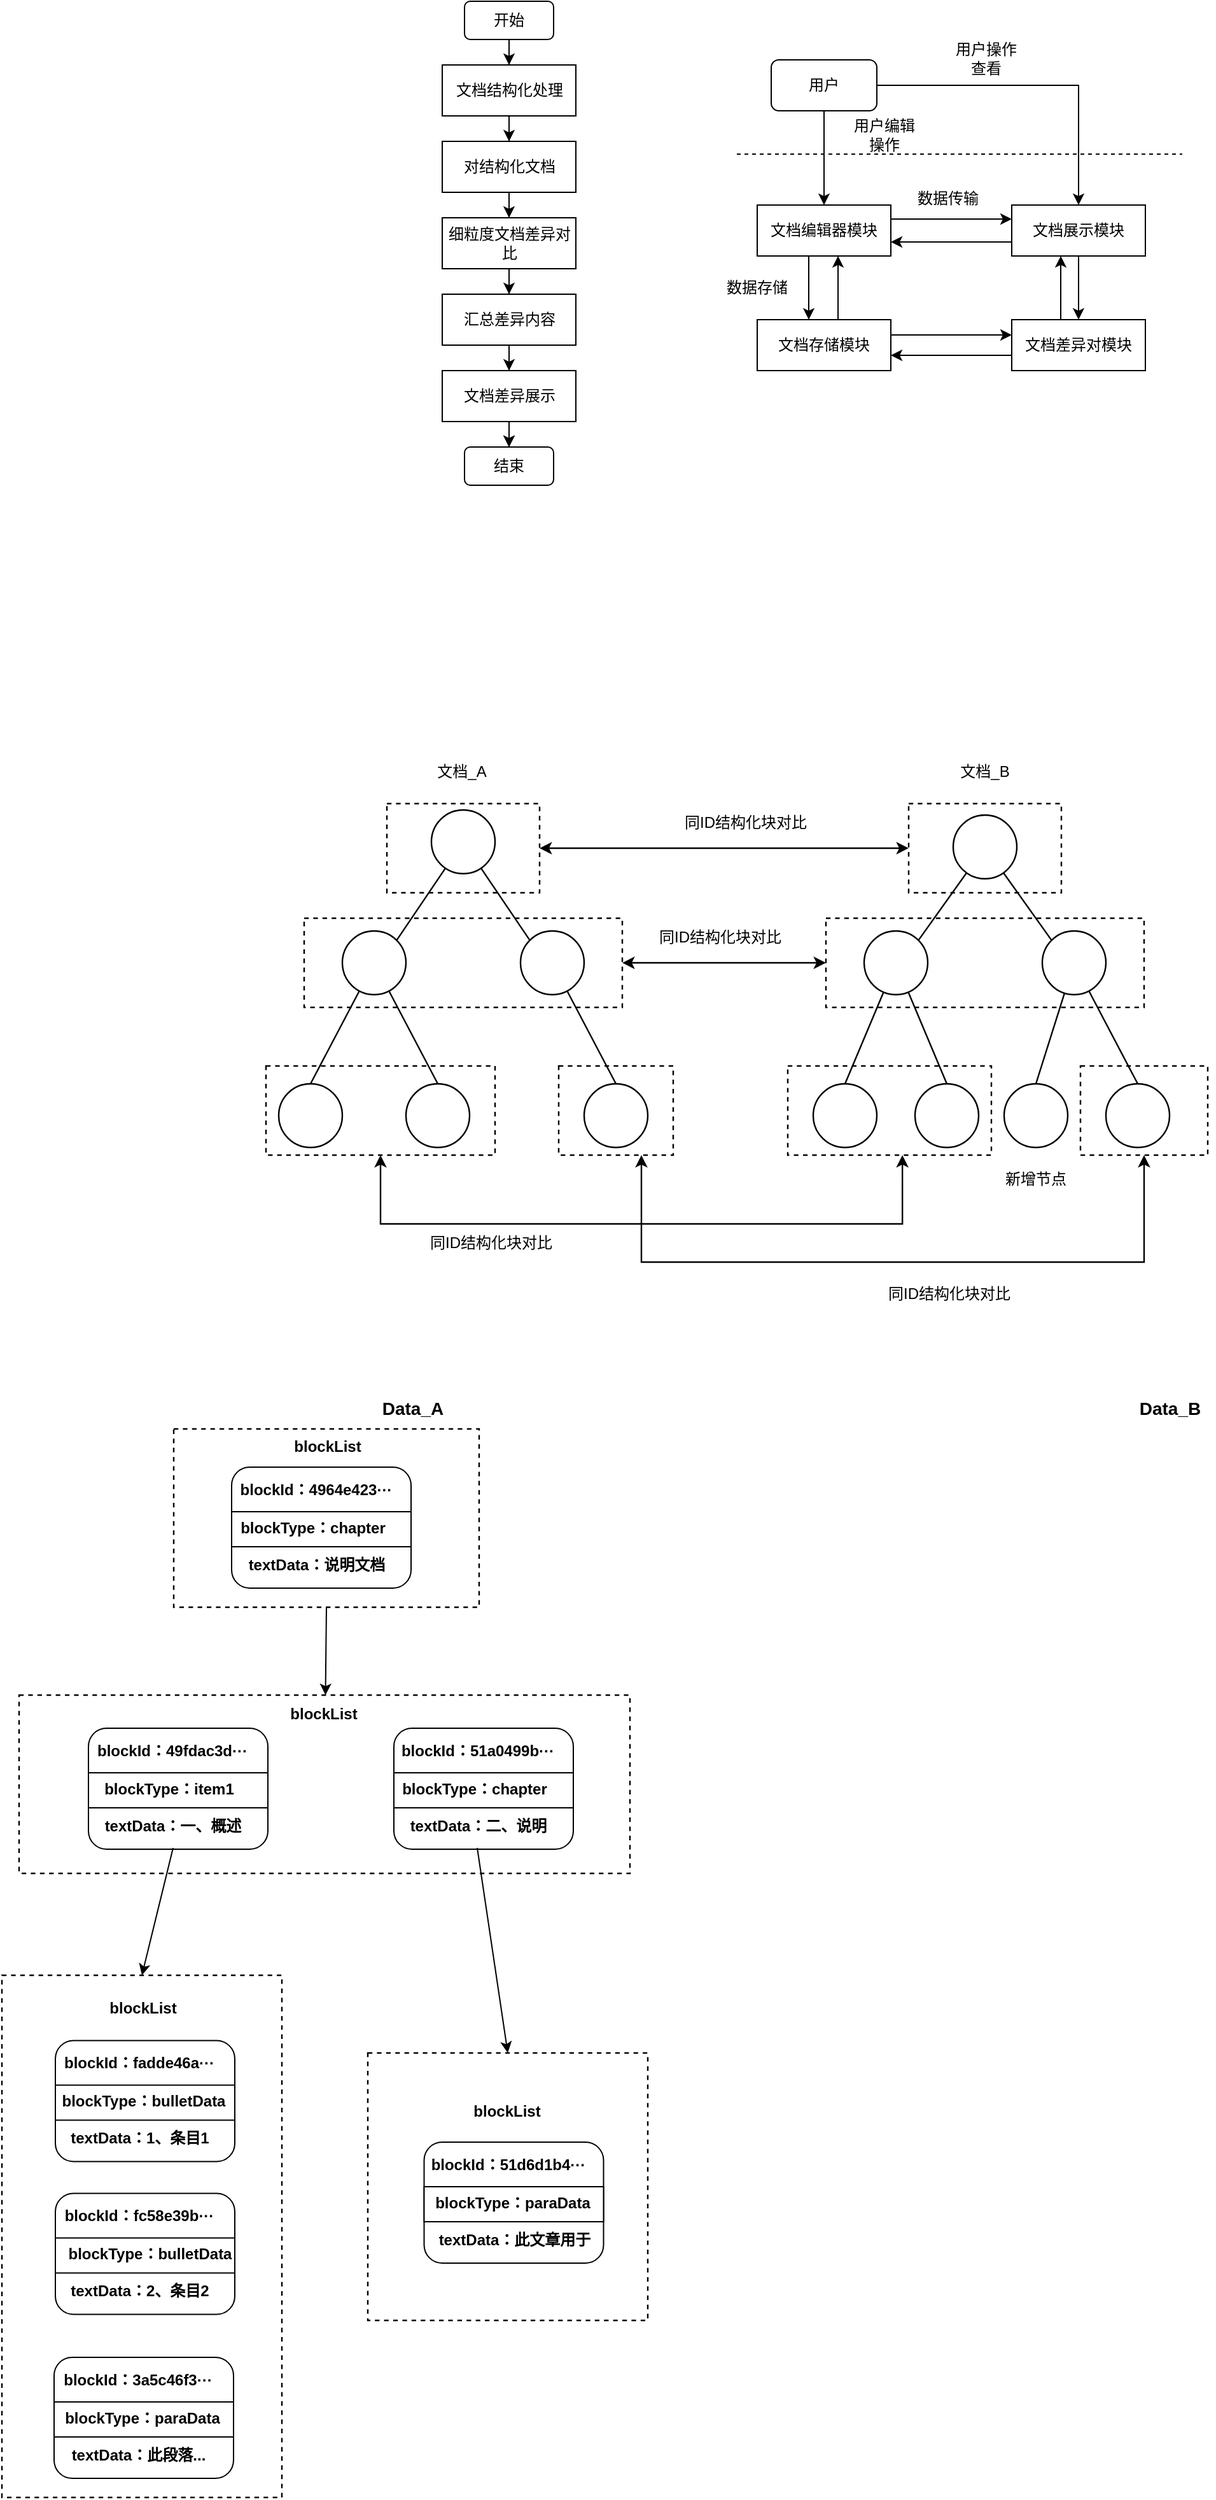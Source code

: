 <mxfile version="24.6.4" type="github">
  <diagram name="第 1 页" id="oBcTDAW4pHkjtFFDSPgj">
    <mxGraphModel dx="2062" dy="655" grid="1" gridSize="10" guides="1" tooltips="1" connect="1" arrows="1" fold="1" page="1" pageScale="1" pageWidth="827" pageHeight="1169" math="0" shadow="0">
      <root>
        <mxCell id="0" />
        <mxCell id="1" parent="0" />
        <mxCell id="rCB-V95ukldK7txEn3Un-233" value="" style="rounded=0;whiteSpace=wrap;html=1;dashed=1;strokeWidth=1.2;" vertex="1" parent="1">
          <mxGeometry x="-163.5" y="1660" width="220" height="410" as="geometry" />
        </mxCell>
        <mxCell id="rCB-V95ukldK7txEn3Un-5" style="edgeStyle=orthogonalEdgeStyle;rounded=0;orthogonalLoop=1;jettySize=auto;html=1;entryX=0.5;entryY=0;entryDx=0;entryDy=0;" edge="1" parent="1" source="lkDawI4MRN-JRugf49g6-1" target="lkDawI4MRN-JRugf49g6-2">
          <mxGeometry relative="1" as="geometry" />
        </mxCell>
        <mxCell id="lkDawI4MRN-JRugf49g6-1" value="开始" style="rounded=1;whiteSpace=wrap;html=1;" parent="1" vertex="1">
          <mxGeometry x="200" y="110" width="70" height="30" as="geometry" />
        </mxCell>
        <mxCell id="rCB-V95ukldK7txEn3Un-6" style="edgeStyle=orthogonalEdgeStyle;rounded=0;orthogonalLoop=1;jettySize=auto;html=1;entryX=0.5;entryY=0;entryDx=0;entryDy=0;" edge="1" parent="1" source="lkDawI4MRN-JRugf49g6-2" target="lkDawI4MRN-JRugf49g6-4">
          <mxGeometry relative="1" as="geometry" />
        </mxCell>
        <mxCell id="lkDawI4MRN-JRugf49g6-2" value="文档结构化处理" style="rounded=0;whiteSpace=wrap;html=1;" parent="1" vertex="1">
          <mxGeometry x="182.5" y="160" width="105" height="40" as="geometry" />
        </mxCell>
        <mxCell id="rCB-V95ukldK7txEn3Un-7" style="edgeStyle=orthogonalEdgeStyle;rounded=0;orthogonalLoop=1;jettySize=auto;html=1;entryX=0.5;entryY=0;entryDx=0;entryDy=0;" edge="1" parent="1" source="lkDawI4MRN-JRugf49g6-4" target="rCB-V95ukldK7txEn3Un-1">
          <mxGeometry relative="1" as="geometry" />
        </mxCell>
        <mxCell id="lkDawI4MRN-JRugf49g6-4" value="对结构化文档" style="rounded=0;whiteSpace=wrap;html=1;" parent="1" vertex="1">
          <mxGeometry x="182.5" y="220" width="105" height="40" as="geometry" />
        </mxCell>
        <mxCell id="rCB-V95ukldK7txEn3Un-8" style="edgeStyle=orthogonalEdgeStyle;rounded=0;orthogonalLoop=1;jettySize=auto;html=1;entryX=0.5;entryY=0;entryDx=0;entryDy=0;" edge="1" parent="1" source="rCB-V95ukldK7txEn3Un-1" target="rCB-V95ukldK7txEn3Un-2">
          <mxGeometry relative="1" as="geometry" />
        </mxCell>
        <mxCell id="rCB-V95ukldK7txEn3Un-1" value="细粒度文档差异对比" style="rounded=0;whiteSpace=wrap;html=1;" vertex="1" parent="1">
          <mxGeometry x="182.5" y="280" width="105" height="40" as="geometry" />
        </mxCell>
        <mxCell id="rCB-V95ukldK7txEn3Un-9" style="edgeStyle=orthogonalEdgeStyle;rounded=0;orthogonalLoop=1;jettySize=auto;html=1;entryX=0.5;entryY=0;entryDx=0;entryDy=0;" edge="1" parent="1" source="rCB-V95ukldK7txEn3Un-2" target="rCB-V95ukldK7txEn3Un-3">
          <mxGeometry relative="1" as="geometry" />
        </mxCell>
        <mxCell id="rCB-V95ukldK7txEn3Un-2" value="汇总差异内容" style="rounded=0;whiteSpace=wrap;html=1;" vertex="1" parent="1">
          <mxGeometry x="182.5" y="340" width="105" height="40" as="geometry" />
        </mxCell>
        <mxCell id="rCB-V95ukldK7txEn3Un-10" style="edgeStyle=orthogonalEdgeStyle;rounded=0;orthogonalLoop=1;jettySize=auto;html=1;entryX=0.5;entryY=0;entryDx=0;entryDy=0;" edge="1" parent="1" source="rCB-V95ukldK7txEn3Un-3" target="rCB-V95ukldK7txEn3Un-4">
          <mxGeometry relative="1" as="geometry" />
        </mxCell>
        <mxCell id="rCB-V95ukldK7txEn3Un-11" value="" style="edgeStyle=orthogonalEdgeStyle;rounded=0;orthogonalLoop=1;jettySize=auto;html=1;" edge="1" parent="1" source="rCB-V95ukldK7txEn3Un-3" target="rCB-V95ukldK7txEn3Un-4">
          <mxGeometry relative="1" as="geometry" />
        </mxCell>
        <mxCell id="rCB-V95ukldK7txEn3Un-3" value="文档差异展示" style="rounded=0;whiteSpace=wrap;html=1;" vertex="1" parent="1">
          <mxGeometry x="182.5" y="400" width="105" height="40" as="geometry" />
        </mxCell>
        <mxCell id="rCB-V95ukldK7txEn3Un-4" value="结束" style="rounded=1;whiteSpace=wrap;html=1;" vertex="1" parent="1">
          <mxGeometry x="200" y="460" width="70" height="30" as="geometry" />
        </mxCell>
        <mxCell id="rCB-V95ukldK7txEn3Un-15" style="edgeStyle=orthogonalEdgeStyle;rounded=0;orthogonalLoop=1;jettySize=auto;html=1;entryX=0.5;entryY=0;entryDx=0;entryDy=0;" edge="1" parent="1">
          <mxGeometry relative="1" as="geometry">
            <mxPoint x="470.5" y="310" as="sourcePoint" />
            <mxPoint x="470.5" y="360" as="targetPoint" />
          </mxGeometry>
        </mxCell>
        <mxCell id="rCB-V95ukldK7txEn3Un-18" style="edgeStyle=orthogonalEdgeStyle;rounded=0;orthogonalLoop=1;jettySize=auto;html=1;entryX=0;entryY=0.5;entryDx=0;entryDy=0;" edge="1" parent="1">
          <mxGeometry relative="1" as="geometry">
            <mxPoint x="535" y="281" as="sourcePoint" />
            <mxPoint x="630" y="281" as="targetPoint" />
          </mxGeometry>
        </mxCell>
        <mxCell id="rCB-V95ukldK7txEn3Un-32" value="" style="edgeStyle=orthogonalEdgeStyle;rounded=0;orthogonalLoop=1;jettySize=auto;html=1;" edge="1" parent="1">
          <mxGeometry relative="1" as="geometry">
            <mxPoint x="630" y="388" as="sourcePoint" />
            <mxPoint x="535" y="388" as="targetPoint" />
          </mxGeometry>
        </mxCell>
        <mxCell id="rCB-V95ukldK7txEn3Un-33" value="" style="edgeStyle=orthogonalEdgeStyle;rounded=0;orthogonalLoop=1;jettySize=auto;html=1;" edge="1" parent="1">
          <mxGeometry relative="1" as="geometry">
            <mxPoint x="668.5" y="360" as="sourcePoint" />
            <mxPoint x="668.5" y="310" as="targetPoint" />
          </mxGeometry>
        </mxCell>
        <mxCell id="rCB-V95ukldK7txEn3Un-12" value="文档差异对模块" style="rounded=0;whiteSpace=wrap;html=1;" vertex="1" parent="1">
          <mxGeometry x="630" y="360" width="105" height="40" as="geometry" />
        </mxCell>
        <mxCell id="rCB-V95ukldK7txEn3Un-16" style="edgeStyle=orthogonalEdgeStyle;rounded=0;orthogonalLoop=1;jettySize=auto;html=1;entryX=0.5;entryY=1;entryDx=0;entryDy=0;" edge="1" parent="1">
          <mxGeometry relative="1" as="geometry">
            <mxPoint x="493.5" y="360" as="sourcePoint" />
            <mxPoint x="493.5" y="310" as="targetPoint" />
          </mxGeometry>
        </mxCell>
        <mxCell id="rCB-V95ukldK7txEn3Un-29" value="" style="edgeStyle=orthogonalEdgeStyle;rounded=0;orthogonalLoop=1;jettySize=auto;html=1;" edge="1" parent="1">
          <mxGeometry relative="1" as="geometry">
            <mxPoint x="535" y="372" as="sourcePoint" />
            <mxPoint x="630" y="372" as="targetPoint" />
          </mxGeometry>
        </mxCell>
        <mxCell id="rCB-V95ukldK7txEn3Un-13" value="文档存储模块" style="rounded=0;whiteSpace=wrap;html=1;" vertex="1" parent="1">
          <mxGeometry x="430" y="360" width="105" height="40" as="geometry" />
        </mxCell>
        <mxCell id="rCB-V95ukldK7txEn3Un-20" value="" style="edgeStyle=orthogonalEdgeStyle;rounded=0;orthogonalLoop=1;jettySize=auto;html=1;" edge="1" parent="1">
          <mxGeometry relative="1" as="geometry">
            <mxPoint x="630" y="299" as="sourcePoint" />
            <mxPoint x="535" y="299" as="targetPoint" />
          </mxGeometry>
        </mxCell>
        <mxCell id="rCB-V95ukldK7txEn3Un-34" value="" style="edgeStyle=orthogonalEdgeStyle;rounded=0;orthogonalLoop=1;jettySize=auto;html=1;" edge="1" parent="1" source="rCB-V95ukldK7txEn3Un-14" target="rCB-V95ukldK7txEn3Un-12">
          <mxGeometry relative="1" as="geometry" />
        </mxCell>
        <mxCell id="rCB-V95ukldK7txEn3Un-14" value="文档展示模块" style="rounded=0;whiteSpace=wrap;html=1;" vertex="1" parent="1">
          <mxGeometry x="630" y="270" width="105" height="40" as="geometry" />
        </mxCell>
        <mxCell id="rCB-V95ukldK7txEn3Un-22" value="" style="endArrow=none;html=1;rounded=0;dashed=1;" edge="1" parent="1">
          <mxGeometry width="50" height="50" relative="1" as="geometry">
            <mxPoint x="414" y="230" as="sourcePoint" />
            <mxPoint x="764" y="230" as="targetPoint" />
          </mxGeometry>
        </mxCell>
        <mxCell id="rCB-V95ukldK7txEn3Un-25" value="用户操作查看" style="text;html=1;align=center;verticalAlign=middle;whiteSpace=wrap;rounded=0;" vertex="1" parent="1">
          <mxGeometry x="580" y="140" width="60" height="30" as="geometry" />
        </mxCell>
        <mxCell id="rCB-V95ukldK7txEn3Un-26" value="数据传输" style="text;html=1;align=center;verticalAlign=middle;whiteSpace=wrap;rounded=0;" vertex="1" parent="1">
          <mxGeometry x="550" y="250" width="60" height="30" as="geometry" />
        </mxCell>
        <mxCell id="rCB-V95ukldK7txEn3Un-27" value="数据存储" style="text;html=1;align=center;verticalAlign=middle;whiteSpace=wrap;rounded=0;" vertex="1" parent="1">
          <mxGeometry x="400" y="320" width="60" height="30" as="geometry" />
        </mxCell>
        <mxCell id="rCB-V95ukldK7txEn3Un-28" value="文档编辑器模块" style="rounded=0;whiteSpace=wrap;html=1;" vertex="1" parent="1">
          <mxGeometry x="430" y="270" width="105" height="40" as="geometry" />
        </mxCell>
        <mxCell id="rCB-V95ukldK7txEn3Un-37" value="" style="edgeStyle=orthogonalEdgeStyle;rounded=0;orthogonalLoop=1;jettySize=auto;html=1;" edge="1" parent="1" source="rCB-V95ukldK7txEn3Un-35" target="rCB-V95ukldK7txEn3Un-28">
          <mxGeometry relative="1" as="geometry" />
        </mxCell>
        <mxCell id="rCB-V95ukldK7txEn3Un-38" style="edgeStyle=orthogonalEdgeStyle;rounded=0;orthogonalLoop=1;jettySize=auto;html=1;entryX=0.5;entryY=0;entryDx=0;entryDy=0;" edge="1" parent="1" source="rCB-V95ukldK7txEn3Un-35" target="rCB-V95ukldK7txEn3Un-14">
          <mxGeometry relative="1" as="geometry" />
        </mxCell>
        <mxCell id="rCB-V95ukldK7txEn3Un-35" value="用户" style="rounded=1;whiteSpace=wrap;html=1;" vertex="1" parent="1">
          <mxGeometry x="441" y="156" width="83" height="40" as="geometry" />
        </mxCell>
        <mxCell id="rCB-V95ukldK7txEn3Un-36" value="用户编辑操作" style="text;html=1;align=center;verticalAlign=middle;whiteSpace=wrap;rounded=0;" vertex="1" parent="1">
          <mxGeometry x="500" y="200" width="60" height="30" as="geometry" />
        </mxCell>
        <mxCell id="rCB-V95ukldK7txEn3Un-83" style="edgeStyle=orthogonalEdgeStyle;rounded=0;orthogonalLoop=1;jettySize=auto;html=1;entryX=0.5;entryY=1;entryDx=0;entryDy=0;startArrow=classic;startFill=1;strokeWidth=1.2;" edge="1" parent="1" source="rCB-V95ukldK7txEn3Un-84" target="rCB-V95ukldK7txEn3Un-86">
          <mxGeometry relative="1" as="geometry">
            <mxPoint x="339" y="1140" as="targetPoint" />
            <Array as="points">
              <mxPoint x="339" y="1100" />
              <mxPoint x="734" y="1100" />
            </Array>
          </mxGeometry>
        </mxCell>
        <mxCell id="rCB-V95ukldK7txEn3Un-84" value="" style="rounded=0;whiteSpace=wrap;html=1;dashed=1;strokeWidth=1.2;" vertex="1" parent="1">
          <mxGeometry x="274" y="946" width="90" height="70" as="geometry" />
        </mxCell>
        <mxCell id="rCB-V95ukldK7txEn3Un-85" value="" style="rounded=0;whiteSpace=wrap;html=1;dashed=1;strokeWidth=1.2;" vertex="1" parent="1">
          <mxGeometry x="454" y="946" width="160" height="70" as="geometry" />
        </mxCell>
        <mxCell id="rCB-V95ukldK7txEn3Un-86" value="" style="rounded=0;whiteSpace=wrap;html=1;dashed=1;strokeWidth=1.2;" vertex="1" parent="1">
          <mxGeometry x="684" y="946" width="100" height="70" as="geometry" />
        </mxCell>
        <mxCell id="rCB-V95ukldK7txEn3Un-87" value="" style="rounded=0;whiteSpace=wrap;html=1;dashed=1;strokeWidth=1.2;" vertex="1" parent="1">
          <mxGeometry x="44" y="946" width="180" height="70" as="geometry" />
        </mxCell>
        <mxCell id="rCB-V95ukldK7txEn3Un-88" value="" style="rounded=0;whiteSpace=wrap;html=1;dashed=1;strokeWidth=1.2;" vertex="1" parent="1">
          <mxGeometry x="484" y="830" width="250" height="70" as="geometry" />
        </mxCell>
        <mxCell id="rCB-V95ukldK7txEn3Un-89" style="edgeStyle=orthogonalEdgeStyle;rounded=0;orthogonalLoop=1;jettySize=auto;html=1;entryX=0;entryY=0.5;entryDx=0;entryDy=0;startArrow=classic;startFill=1;strokeWidth=1.2;" edge="1" parent="1" source="rCB-V95ukldK7txEn3Un-90" target="rCB-V95ukldK7txEn3Un-88">
          <mxGeometry relative="1" as="geometry" />
        </mxCell>
        <mxCell id="rCB-V95ukldK7txEn3Un-90" value="" style="rounded=0;whiteSpace=wrap;html=1;dashed=1;strokeWidth=1.2;" vertex="1" parent="1">
          <mxGeometry x="74" y="830" width="250" height="70" as="geometry" />
        </mxCell>
        <mxCell id="rCB-V95ukldK7txEn3Un-91" value="" style="rounded=0;whiteSpace=wrap;html=1;dashed=1;strokeWidth=1.2;" vertex="1" parent="1">
          <mxGeometry x="549" y="740" width="120" height="70" as="geometry" />
        </mxCell>
        <mxCell id="rCB-V95ukldK7txEn3Un-92" style="edgeStyle=orthogonalEdgeStyle;rounded=0;orthogonalLoop=1;jettySize=auto;html=1;entryX=0;entryY=0.5;entryDx=0;entryDy=0;startArrow=classic;startFill=1;strokeWidth=1.2;" edge="1" parent="1" source="rCB-V95ukldK7txEn3Un-93" target="rCB-V95ukldK7txEn3Un-91">
          <mxGeometry relative="1" as="geometry" />
        </mxCell>
        <mxCell id="rCB-V95ukldK7txEn3Un-93" value="" style="rounded=0;whiteSpace=wrap;html=1;dashed=1;strokeWidth=1.2;" vertex="1" parent="1">
          <mxGeometry x="139" y="740" width="120" height="70" as="geometry" />
        </mxCell>
        <mxCell id="rCB-V95ukldK7txEn3Un-94" style="rounded=0;orthogonalLoop=1;jettySize=auto;html=1;entryX=1;entryY=0;entryDx=0;entryDy=0;endArrow=none;endFill=0;strokeWidth=1.2;" edge="1" parent="1" source="rCB-V95ukldK7txEn3Un-96" target="rCB-V95ukldK7txEn3Un-99">
          <mxGeometry relative="1" as="geometry" />
        </mxCell>
        <mxCell id="rCB-V95ukldK7txEn3Un-95" style="rounded=0;orthogonalLoop=1;jettySize=auto;html=1;entryX=0;entryY=0;entryDx=0;entryDy=0;endArrow=none;endFill=0;strokeWidth=1.2;" edge="1" parent="1" source="rCB-V95ukldK7txEn3Un-96" target="rCB-V95ukldK7txEn3Un-101">
          <mxGeometry relative="1" as="geometry" />
        </mxCell>
        <mxCell id="rCB-V95ukldK7txEn3Un-96" value="" style="ellipse;whiteSpace=wrap;html=1;aspect=fixed;strokeWidth=1.2;" vertex="1" parent="1">
          <mxGeometry x="174" y="745" width="50" height="50" as="geometry" />
        </mxCell>
        <mxCell id="rCB-V95ukldK7txEn3Un-97" style="rounded=0;orthogonalLoop=1;jettySize=auto;html=1;entryX=0.5;entryY=0;entryDx=0;entryDy=0;endArrow=none;endFill=0;strokeWidth=1.2;" edge="1" parent="1" source="rCB-V95ukldK7txEn3Un-99" target="rCB-V95ukldK7txEn3Un-102">
          <mxGeometry relative="1" as="geometry" />
        </mxCell>
        <mxCell id="rCB-V95ukldK7txEn3Un-98" style="rounded=0;orthogonalLoop=1;jettySize=auto;html=1;entryX=0.5;entryY=0;entryDx=0;entryDy=0;endArrow=none;endFill=0;strokeWidth=1.2;" edge="1" parent="1" source="rCB-V95ukldK7txEn3Un-99" target="rCB-V95ukldK7txEn3Un-103">
          <mxGeometry relative="1" as="geometry" />
        </mxCell>
        <mxCell id="rCB-V95ukldK7txEn3Un-99" value="" style="ellipse;whiteSpace=wrap;html=1;aspect=fixed;strokeWidth=1.2;" vertex="1" parent="1">
          <mxGeometry x="104" y="840" width="50" height="50" as="geometry" />
        </mxCell>
        <mxCell id="rCB-V95ukldK7txEn3Un-100" style="rounded=0;orthogonalLoop=1;jettySize=auto;html=1;entryX=0.5;entryY=0;entryDx=0;entryDy=0;endArrow=none;endFill=0;strokeWidth=1.2;" edge="1" parent="1" source="rCB-V95ukldK7txEn3Un-101" target="rCB-V95ukldK7txEn3Un-104">
          <mxGeometry relative="1" as="geometry" />
        </mxCell>
        <mxCell id="rCB-V95ukldK7txEn3Un-101" value="" style="ellipse;whiteSpace=wrap;html=1;aspect=fixed;strokeWidth=1.2;" vertex="1" parent="1">
          <mxGeometry x="244" y="840" width="50" height="50" as="geometry" />
        </mxCell>
        <mxCell id="rCB-V95ukldK7txEn3Un-102" value="" style="ellipse;whiteSpace=wrap;html=1;aspect=fixed;strokeWidth=1.2;" vertex="1" parent="1">
          <mxGeometry x="54" y="960" width="50" height="50" as="geometry" />
        </mxCell>
        <mxCell id="rCB-V95ukldK7txEn3Un-103" value="" style="ellipse;whiteSpace=wrap;html=1;aspect=fixed;strokeWidth=1.2;" vertex="1" parent="1">
          <mxGeometry x="154" y="960" width="50" height="50" as="geometry" />
        </mxCell>
        <mxCell id="rCB-V95ukldK7txEn3Un-104" value="" style="ellipse;whiteSpace=wrap;html=1;aspect=fixed;strokeWidth=1.2;" vertex="1" parent="1">
          <mxGeometry x="294" y="960" width="50" height="50" as="geometry" />
        </mxCell>
        <mxCell id="rCB-V95ukldK7txEn3Un-105" style="rounded=0;orthogonalLoop=1;jettySize=auto;html=1;entryX=1;entryY=0;entryDx=0;entryDy=0;endArrow=none;endFill=0;strokeWidth=1.2;" edge="1" parent="1" source="rCB-V95ukldK7txEn3Un-107" target="rCB-V95ukldK7txEn3Un-110">
          <mxGeometry relative="1" as="geometry" />
        </mxCell>
        <mxCell id="rCB-V95ukldK7txEn3Un-106" style="rounded=0;orthogonalLoop=1;jettySize=auto;html=1;entryX=0;entryY=0;entryDx=0;entryDy=0;endArrow=none;endFill=0;strokeWidth=1.2;" edge="1" parent="1" source="rCB-V95ukldK7txEn3Un-107" target="rCB-V95ukldK7txEn3Un-113">
          <mxGeometry relative="1" as="geometry" />
        </mxCell>
        <mxCell id="rCB-V95ukldK7txEn3Un-107" value="" style="ellipse;whiteSpace=wrap;html=1;aspect=fixed;strokeWidth=1.2;" vertex="1" parent="1">
          <mxGeometry x="584" y="749" width="50" height="50" as="geometry" />
        </mxCell>
        <mxCell id="rCB-V95ukldK7txEn3Un-108" style="rounded=0;orthogonalLoop=1;jettySize=auto;html=1;entryX=0.5;entryY=0;entryDx=0;entryDy=0;endArrow=none;endFill=0;strokeWidth=1.2;" edge="1" parent="1" source="rCB-V95ukldK7txEn3Un-110" target="rCB-V95ukldK7txEn3Un-114">
          <mxGeometry relative="1" as="geometry" />
        </mxCell>
        <mxCell id="rCB-V95ukldK7txEn3Un-109" style="rounded=0;orthogonalLoop=1;jettySize=auto;html=1;entryX=0.5;entryY=0;entryDx=0;entryDy=0;endArrow=none;endFill=0;strokeWidth=1.2;" edge="1" parent="1" source="rCB-V95ukldK7txEn3Un-110" target="rCB-V95ukldK7txEn3Un-115">
          <mxGeometry relative="1" as="geometry" />
        </mxCell>
        <mxCell id="rCB-V95ukldK7txEn3Un-110" value="" style="ellipse;whiteSpace=wrap;html=1;aspect=fixed;strokeWidth=1.2;" vertex="1" parent="1">
          <mxGeometry x="514" y="840" width="50" height="50" as="geometry" />
        </mxCell>
        <mxCell id="rCB-V95ukldK7txEn3Un-111" style="rounded=0;orthogonalLoop=1;jettySize=auto;html=1;entryX=0.5;entryY=0;entryDx=0;entryDy=0;endArrow=none;endFill=0;strokeWidth=1.2;" edge="1" parent="1" source="rCB-V95ukldK7txEn3Un-113" target="rCB-V95ukldK7txEn3Un-116">
          <mxGeometry relative="1" as="geometry" />
        </mxCell>
        <mxCell id="rCB-V95ukldK7txEn3Un-112" style="rounded=0;orthogonalLoop=1;jettySize=auto;html=1;entryX=0.5;entryY=0;entryDx=0;entryDy=0;endArrow=none;endFill=0;strokeWidth=1.2;" edge="1" parent="1" source="rCB-V95ukldK7txEn3Un-113" target="rCB-V95ukldK7txEn3Un-117">
          <mxGeometry relative="1" as="geometry" />
        </mxCell>
        <mxCell id="rCB-V95ukldK7txEn3Un-113" value="" style="ellipse;whiteSpace=wrap;html=1;aspect=fixed;strokeWidth=1.2;" vertex="1" parent="1">
          <mxGeometry x="654" y="840" width="50" height="50" as="geometry" />
        </mxCell>
        <mxCell id="rCB-V95ukldK7txEn3Un-114" value="" style="ellipse;whiteSpace=wrap;html=1;aspect=fixed;strokeWidth=1.2;" vertex="1" parent="1">
          <mxGeometry x="474" y="960" width="50" height="50" as="geometry" />
        </mxCell>
        <mxCell id="rCB-V95ukldK7txEn3Un-115" value="" style="ellipse;whiteSpace=wrap;html=1;aspect=fixed;strokeWidth=1.2;" vertex="1" parent="1">
          <mxGeometry x="554" y="960" width="50" height="50" as="geometry" />
        </mxCell>
        <mxCell id="rCB-V95ukldK7txEn3Un-116" value="" style="ellipse;whiteSpace=wrap;html=1;aspect=fixed;strokeWidth=1.2;" vertex="1" parent="1">
          <mxGeometry x="704" y="960" width="50" height="50" as="geometry" />
        </mxCell>
        <mxCell id="rCB-V95ukldK7txEn3Un-117" value="" style="ellipse;whiteSpace=wrap;html=1;aspect=fixed;strokeWidth=1.2;" vertex="1" parent="1">
          <mxGeometry x="624" y="960" width="50" height="50" as="geometry" />
        </mxCell>
        <mxCell id="rCB-V95ukldK7txEn3Un-118" style="edgeStyle=orthogonalEdgeStyle;rounded=0;orthogonalLoop=1;jettySize=auto;html=1;entryX=0.563;entryY=1;entryDx=0;entryDy=0;entryPerimeter=0;exitX=0.5;exitY=1;exitDx=0;exitDy=0;startArrow=classic;startFill=1;strokeWidth=1.2;" edge="1" parent="1" source="rCB-V95ukldK7txEn3Un-87" target="rCB-V95ukldK7txEn3Un-85">
          <mxGeometry relative="1" as="geometry">
            <Array as="points">
              <mxPoint x="134" y="1070" />
              <mxPoint x="544" y="1070" />
            </Array>
          </mxGeometry>
        </mxCell>
        <mxCell id="rCB-V95ukldK7txEn3Un-119" value="文档_A" style="text;html=1;align=center;verticalAlign=middle;whiteSpace=wrap;rounded=0;strokeWidth=1.2;" vertex="1" parent="1">
          <mxGeometry x="168" y="700" width="60" height="30" as="geometry" />
        </mxCell>
        <mxCell id="rCB-V95ukldK7txEn3Un-120" value="文档_B" style="text;html=1;align=center;verticalAlign=middle;whiteSpace=wrap;rounded=0;strokeWidth=1.2;" vertex="1" parent="1">
          <mxGeometry x="579" y="700" width="60" height="30" as="geometry" />
        </mxCell>
        <mxCell id="rCB-V95ukldK7txEn3Un-121" value="同ID结构化块对比" style="text;html=1;align=center;verticalAlign=middle;whiteSpace=wrap;rounded=0;strokeWidth=1.2;" vertex="1" parent="1">
          <mxGeometry x="368" y="740" width="106" height="30" as="geometry" />
        </mxCell>
        <mxCell id="rCB-V95ukldK7txEn3Un-122" value="同ID结构化块对比" style="text;html=1;align=center;verticalAlign=middle;whiteSpace=wrap;rounded=0;strokeWidth=1.2;" vertex="1" parent="1">
          <mxGeometry x="348" y="830" width="106" height="30" as="geometry" />
        </mxCell>
        <mxCell id="rCB-V95ukldK7txEn3Un-123" value="同ID结构化块对比" style="text;html=1;align=center;verticalAlign=middle;whiteSpace=wrap;rounded=0;strokeWidth=1.2;" vertex="1" parent="1">
          <mxGeometry x="168" y="1070" width="106" height="30" as="geometry" />
        </mxCell>
        <mxCell id="rCB-V95ukldK7txEn3Un-124" value="同ID结构化块对比" style="text;html=1;align=center;verticalAlign=middle;whiteSpace=wrap;rounded=0;strokeWidth=1.2;" vertex="1" parent="1">
          <mxGeometry x="528" y="1110" width="106" height="30" as="geometry" />
        </mxCell>
        <mxCell id="rCB-V95ukldK7txEn3Un-125" value="新增节点" style="text;html=1;align=center;verticalAlign=middle;whiteSpace=wrap;rounded=0;strokeWidth=1.2;" vertex="1" parent="1">
          <mxGeometry x="619" y="1020" width="60" height="30" as="geometry" />
        </mxCell>
        <mxCell id="rCB-V95ukldK7txEn3Un-195" style="rounded=0;orthogonalLoop=1;jettySize=auto;html=1;exitX=0.5;exitY=1;exitDx=0;exitDy=0;" edge="1" parent="1" source="rCB-V95ukldK7txEn3Un-126" target="rCB-V95ukldK7txEn3Un-157">
          <mxGeometry relative="1" as="geometry" />
        </mxCell>
        <mxCell id="rCB-V95ukldK7txEn3Un-126" value="" style="rounded=0;whiteSpace=wrap;html=1;dashed=1;strokeWidth=1.2;" vertex="1" parent="1">
          <mxGeometry x="-28.5" y="1231" width="240" height="140" as="geometry" />
        </mxCell>
        <mxCell id="rCB-V95ukldK7txEn3Un-145" value="" style="group" vertex="1" connectable="0" parent="1">
          <mxGeometry x="12.5" y="1261" width="145.5" height="95" as="geometry" />
        </mxCell>
        <mxCell id="rCB-V95ukldK7txEn3Un-139" value="" style="rounded=1;whiteSpace=wrap;html=1;" vertex="1" parent="rCB-V95ukldK7txEn3Un-145">
          <mxGeometry x="4.5" width="141" height="95" as="geometry" />
        </mxCell>
        <mxCell id="rCB-V95ukldK7txEn3Un-138" value="" style="rounded=0;whiteSpace=wrap;html=1;" vertex="1" parent="rCB-V95ukldK7txEn3Un-145">
          <mxGeometry x="4.5" y="35" width="141" height="27.5" as="geometry" />
        </mxCell>
        <mxCell id="rCB-V95ukldK7txEn3Un-142" value="blockId：4964e423···" style="text;html=1;align=center;verticalAlign=middle;whiteSpace=wrap;rounded=0;fontStyle=1" vertex="1" parent="rCB-V95ukldK7txEn3Un-145">
          <mxGeometry y="2.5" width="141" height="30" as="geometry" />
        </mxCell>
        <mxCell id="rCB-V95ukldK7txEn3Un-143" value="blockType：chapter" style="text;html=1;align=center;verticalAlign=middle;whiteSpace=wrap;rounded=0;fontStyle=1" vertex="1" parent="rCB-V95ukldK7txEn3Un-145">
          <mxGeometry x="8.25" y="32.5" width="120" height="30" as="geometry" />
        </mxCell>
        <mxCell id="rCB-V95ukldK7txEn3Un-144" value="textData：说明文档" style="text;html=1;align=center;verticalAlign=middle;whiteSpace=wrap;rounded=0;fontStyle=1" vertex="1" parent="rCB-V95ukldK7txEn3Un-145">
          <mxGeometry x="11.25" y="61.5" width="120" height="30" as="geometry" />
        </mxCell>
        <mxCell id="rCB-V95ukldK7txEn3Un-146" value="blockList" style="text;html=1;align=center;verticalAlign=middle;resizable=0;points=[];autosize=1;strokeColor=none;fillColor=none;fontStyle=1" vertex="1" parent="1">
          <mxGeometry x="56.5" y="1230" width="70" height="30" as="geometry" />
        </mxCell>
        <mxCell id="rCB-V95ukldK7txEn3Un-155" value="&lt;b style=&quot;font-size: 14px;&quot;&gt;Data_A&lt;/b&gt;" style="text;html=1;align=center;verticalAlign=middle;resizable=0;points=[];autosize=1;strokeColor=none;fillColor=none;fontSize=14;" vertex="1" parent="1">
          <mxGeometry x="124" y="1200" width="70" height="30" as="geometry" />
        </mxCell>
        <mxCell id="rCB-V95ukldK7txEn3Un-156" value="&lt;b style=&quot;font-size: 14px;&quot;&gt;Data_B&lt;/b&gt;" style="text;html=1;align=center;verticalAlign=middle;resizable=0;points=[];autosize=1;strokeColor=none;fillColor=none;fontSize=14;" vertex="1" parent="1">
          <mxGeometry x="719" y="1200" width="70" height="30" as="geometry" />
        </mxCell>
        <mxCell id="rCB-V95ukldK7txEn3Un-157" value="" style="rounded=0;whiteSpace=wrap;html=1;dashed=1;strokeWidth=1.2;" vertex="1" parent="1">
          <mxGeometry x="-150" y="1440" width="480" height="140" as="geometry" />
        </mxCell>
        <mxCell id="rCB-V95ukldK7txEn3Un-158" value="" style="group" vertex="1" connectable="0" parent="1">
          <mxGeometry x="-100" y="1466" width="145.5" height="95" as="geometry" />
        </mxCell>
        <mxCell id="rCB-V95ukldK7txEn3Un-159" value="" style="rounded=1;whiteSpace=wrap;html=1;" vertex="1" parent="rCB-V95ukldK7txEn3Un-158">
          <mxGeometry x="4.5" width="141" height="95" as="geometry" />
        </mxCell>
        <mxCell id="rCB-V95ukldK7txEn3Un-160" value="" style="rounded=0;whiteSpace=wrap;html=1;" vertex="1" parent="rCB-V95ukldK7txEn3Un-158">
          <mxGeometry x="4.5" y="35" width="141" height="27.5" as="geometry" />
        </mxCell>
        <mxCell id="rCB-V95ukldK7txEn3Un-161" value="blockId：49fdac3d···" style="text;html=1;align=center;verticalAlign=middle;whiteSpace=wrap;rounded=0;fontStyle=1" vertex="1" parent="rCB-V95ukldK7txEn3Un-158">
          <mxGeometry y="2.5" width="141" height="30" as="geometry" />
        </mxCell>
        <mxCell id="rCB-V95ukldK7txEn3Un-162" value="blockType：item1" style="text;html=1;align=center;verticalAlign=middle;whiteSpace=wrap;rounded=0;fontStyle=1" vertex="1" parent="rCB-V95ukldK7txEn3Un-158">
          <mxGeometry x="8.25" y="32.5" width="120" height="30" as="geometry" />
        </mxCell>
        <mxCell id="rCB-V95ukldK7txEn3Un-163" value="textData：一、概述" style="text;html=1;align=center;verticalAlign=middle;whiteSpace=wrap;rounded=0;fontStyle=1" vertex="1" parent="rCB-V95ukldK7txEn3Un-158">
          <mxGeometry x="11.25" y="61.5" width="120" height="30" as="geometry" />
        </mxCell>
        <mxCell id="rCB-V95ukldK7txEn3Un-170" value="" style="group" vertex="1" connectable="0" parent="1">
          <mxGeometry x="-126" y="1831.25" width="150" height="95" as="geometry" />
        </mxCell>
        <mxCell id="rCB-V95ukldK7txEn3Un-171" value="" style="rounded=1;whiteSpace=wrap;html=1;" vertex="1" parent="rCB-V95ukldK7txEn3Un-170">
          <mxGeometry x="4.5" width="141" height="95" as="geometry" />
        </mxCell>
        <mxCell id="rCB-V95ukldK7txEn3Un-172" value="" style="rounded=0;whiteSpace=wrap;html=1;" vertex="1" parent="rCB-V95ukldK7txEn3Un-170">
          <mxGeometry x="4.5" y="35" width="141" height="27.5" as="geometry" />
        </mxCell>
        <mxCell id="rCB-V95ukldK7txEn3Un-173" value="blockId：fc58e39b···" style="text;html=1;align=center;verticalAlign=middle;whiteSpace=wrap;rounded=0;fontStyle=1" vertex="1" parent="rCB-V95ukldK7txEn3Un-170">
          <mxGeometry y="2.5" width="141" height="30" as="geometry" />
        </mxCell>
        <mxCell id="rCB-V95ukldK7txEn3Un-174" value="blockType：bulletData" style="text;html=1;align=center;verticalAlign=middle;whiteSpace=wrap;rounded=0;fontStyle=1" vertex="1" parent="rCB-V95ukldK7txEn3Un-170">
          <mxGeometry x="8.25" y="32.5" width="141.75" height="30" as="geometry" />
        </mxCell>
        <mxCell id="rCB-V95ukldK7txEn3Un-175" value="textData：2、条目2" style="text;html=1;align=center;verticalAlign=middle;whiteSpace=wrap;rounded=0;fontStyle=1" vertex="1" parent="rCB-V95ukldK7txEn3Un-170">
          <mxGeometry x="11.25" y="61.5" width="120" height="30" as="geometry" />
        </mxCell>
        <mxCell id="rCB-V95ukldK7txEn3Un-183" value="" style="group" vertex="1" connectable="0" parent="1">
          <mxGeometry x="140" y="1466" width="145.5" height="95" as="geometry" />
        </mxCell>
        <mxCell id="rCB-V95ukldK7txEn3Un-184" value="" style="rounded=1;whiteSpace=wrap;html=1;" vertex="1" parent="rCB-V95ukldK7txEn3Un-183">
          <mxGeometry x="4.5" width="141" height="95" as="geometry" />
        </mxCell>
        <mxCell id="rCB-V95ukldK7txEn3Un-185" value="" style="rounded=0;whiteSpace=wrap;html=1;" vertex="1" parent="rCB-V95ukldK7txEn3Un-183">
          <mxGeometry x="4.5" y="35" width="141" height="27.5" as="geometry" />
        </mxCell>
        <mxCell id="rCB-V95ukldK7txEn3Un-186" value="blockId：51a0499b···" style="text;html=1;align=center;verticalAlign=middle;whiteSpace=wrap;rounded=0;fontStyle=1" vertex="1" parent="rCB-V95ukldK7txEn3Un-183">
          <mxGeometry y="2.5" width="141" height="30" as="geometry" />
        </mxCell>
        <mxCell id="rCB-V95ukldK7txEn3Un-187" value="blockType：chapter" style="text;html=1;align=center;verticalAlign=middle;whiteSpace=wrap;rounded=0;fontStyle=1" vertex="1" parent="rCB-V95ukldK7txEn3Un-183">
          <mxGeometry x="8.25" y="32.5" width="120" height="30" as="geometry" />
        </mxCell>
        <mxCell id="rCB-V95ukldK7txEn3Un-188" value="textData：二、说明" style="text;html=1;align=center;verticalAlign=middle;whiteSpace=wrap;rounded=0;fontStyle=1" vertex="1" parent="rCB-V95ukldK7txEn3Un-183">
          <mxGeometry x="11.25" y="61.5" width="120" height="30" as="geometry" />
        </mxCell>
        <mxCell id="rCB-V95ukldK7txEn3Un-235" value="" style="group" vertex="1" connectable="0" parent="1">
          <mxGeometry x="-126" y="1711.25" width="145.5" height="95" as="geometry" />
        </mxCell>
        <mxCell id="rCB-V95ukldK7txEn3Un-236" value="" style="rounded=1;whiteSpace=wrap;html=1;" vertex="1" parent="rCB-V95ukldK7txEn3Un-235">
          <mxGeometry x="4.5" width="141" height="95" as="geometry" />
        </mxCell>
        <mxCell id="rCB-V95ukldK7txEn3Un-237" value="" style="rounded=0;whiteSpace=wrap;html=1;" vertex="1" parent="rCB-V95ukldK7txEn3Un-235">
          <mxGeometry x="4.5" y="35" width="141" height="27.5" as="geometry" />
        </mxCell>
        <mxCell id="rCB-V95ukldK7txEn3Un-238" value="blockId：fadde46a···" style="text;html=1;align=center;verticalAlign=middle;whiteSpace=wrap;rounded=0;fontStyle=1" vertex="1" parent="rCB-V95ukldK7txEn3Un-235">
          <mxGeometry y="2.5" width="141" height="30" as="geometry" />
        </mxCell>
        <mxCell id="rCB-V95ukldK7txEn3Un-239" value="blockType：bulletData" style="text;html=1;align=center;verticalAlign=middle;whiteSpace=wrap;rounded=0;fontStyle=1" vertex="1" parent="rCB-V95ukldK7txEn3Un-235">
          <mxGeometry x="8.25" y="32.5" width="131.75" height="30" as="geometry" />
        </mxCell>
        <mxCell id="rCB-V95ukldK7txEn3Un-240" value="textData：1、条目1" style="text;html=1;align=center;verticalAlign=middle;whiteSpace=wrap;rounded=0;fontStyle=1" vertex="1" parent="rCB-V95ukldK7txEn3Un-235">
          <mxGeometry x="11.25" y="61.5" width="120" height="30" as="geometry" />
        </mxCell>
        <mxCell id="rCB-V95ukldK7txEn3Un-241" value="" style="endArrow=classic;html=1;rounded=0;entryX=0.5;entryY=0;entryDx=0;entryDy=0;" edge="1" parent="1" target="rCB-V95ukldK7txEn3Un-233">
          <mxGeometry width="50" height="50" relative="1" as="geometry">
            <mxPoint x="-29" y="1560" as="sourcePoint" />
            <mxPoint x="240" y="1520" as="targetPoint" />
          </mxGeometry>
        </mxCell>
        <mxCell id="rCB-V95ukldK7txEn3Un-242" value="blockList" style="text;html=1;align=center;verticalAlign=middle;resizable=0;points=[];autosize=1;strokeColor=none;fillColor=none;fontStyle=1" vertex="1" parent="1">
          <mxGeometry x="54" y="1440" width="70" height="30" as="geometry" />
        </mxCell>
        <mxCell id="rCB-V95ukldK7txEn3Un-243" value="blockList" style="text;html=1;align=center;verticalAlign=middle;resizable=0;points=[];autosize=1;strokeColor=none;fillColor=none;fontStyle=1" vertex="1" parent="1">
          <mxGeometry x="-88.5" y="1671.25" width="70" height="30" as="geometry" />
        </mxCell>
        <mxCell id="rCB-V95ukldK7txEn3Un-244" value="" style="rounded=0;whiteSpace=wrap;html=1;dashed=1;strokeWidth=1.2;" vertex="1" parent="1">
          <mxGeometry x="124" y="1721" width="220" height="210" as="geometry" />
        </mxCell>
        <mxCell id="rCB-V95ukldK7txEn3Un-251" value="" style="group" vertex="1" connectable="0" parent="1">
          <mxGeometry x="163.75" y="1791" width="145.5" height="95" as="geometry" />
        </mxCell>
        <mxCell id="rCB-V95ukldK7txEn3Un-252" value="" style="rounded=1;whiteSpace=wrap;html=1;" vertex="1" parent="rCB-V95ukldK7txEn3Un-251">
          <mxGeometry x="4.5" width="141" height="95" as="geometry" />
        </mxCell>
        <mxCell id="rCB-V95ukldK7txEn3Un-253" value="" style="rounded=0;whiteSpace=wrap;html=1;" vertex="1" parent="rCB-V95ukldK7txEn3Un-251">
          <mxGeometry x="4.5" y="35" width="141" height="27.5" as="geometry" />
        </mxCell>
        <mxCell id="rCB-V95ukldK7txEn3Un-254" value="blockId：51d6d1b4···" style="text;html=1;align=center;verticalAlign=middle;whiteSpace=wrap;rounded=0;fontStyle=1" vertex="1" parent="rCB-V95ukldK7txEn3Un-251">
          <mxGeometry y="2.5" width="141" height="30" as="geometry" />
        </mxCell>
        <mxCell id="rCB-V95ukldK7txEn3Un-255" value="blockType：paraData" style="text;html=1;align=center;verticalAlign=middle;whiteSpace=wrap;rounded=0;fontStyle=1" vertex="1" parent="rCB-V95ukldK7txEn3Un-251">
          <mxGeometry x="8.25" y="32.5" width="131.75" height="30" as="geometry" />
        </mxCell>
        <mxCell id="rCB-V95ukldK7txEn3Un-256" value="textData：此文章用于" style="text;html=1;align=center;verticalAlign=middle;whiteSpace=wrap;rounded=0;fontStyle=1" vertex="1" parent="rCB-V95ukldK7txEn3Un-251">
          <mxGeometry x="11.25" y="61.5" width="128.75" height="30" as="geometry" />
        </mxCell>
        <mxCell id="rCB-V95ukldK7txEn3Un-257" value="blockList" style="text;html=1;align=center;verticalAlign=middle;resizable=0;points=[];autosize=1;strokeColor=none;fillColor=none;fontStyle=1" vertex="1" parent="1">
          <mxGeometry x="197.75" y="1752" width="70" height="30" as="geometry" />
        </mxCell>
        <mxCell id="rCB-V95ukldK7txEn3Un-258" style="rounded=0;orthogonalLoop=1;jettySize=auto;html=1;entryX=0.5;entryY=0;entryDx=0;entryDy=0;" edge="1" parent="1" target="rCB-V95ukldK7txEn3Un-244">
          <mxGeometry relative="1" as="geometry">
            <mxPoint x="210" y="1560" as="sourcePoint" />
          </mxGeometry>
        </mxCell>
        <mxCell id="rCB-V95ukldK7txEn3Un-260" value="" style="group" vertex="1" connectable="0" parent="1">
          <mxGeometry x="-127" y="1960" width="145.5" height="95" as="geometry" />
        </mxCell>
        <mxCell id="rCB-V95ukldK7txEn3Un-261" value="" style="rounded=1;whiteSpace=wrap;html=1;" vertex="1" parent="rCB-V95ukldK7txEn3Un-260">
          <mxGeometry x="4.5" width="141" height="95" as="geometry" />
        </mxCell>
        <mxCell id="rCB-V95ukldK7txEn3Un-262" value="" style="rounded=0;whiteSpace=wrap;html=1;" vertex="1" parent="rCB-V95ukldK7txEn3Un-260">
          <mxGeometry x="4.5" y="35" width="141" height="27.5" as="geometry" />
        </mxCell>
        <mxCell id="rCB-V95ukldK7txEn3Un-263" value="blockId：3a5c46f3···" style="text;html=1;align=center;verticalAlign=middle;whiteSpace=wrap;rounded=0;fontStyle=1" vertex="1" parent="rCB-V95ukldK7txEn3Un-260">
          <mxGeometry y="2.5" width="141" height="30" as="geometry" />
        </mxCell>
        <mxCell id="rCB-V95ukldK7txEn3Un-264" value="blockType：paraData" style="text;html=1;align=center;verticalAlign=middle;whiteSpace=wrap;rounded=0;fontStyle=1" vertex="1" parent="rCB-V95ukldK7txEn3Un-260">
          <mxGeometry x="8.25" y="32.5" width="131.75" height="30" as="geometry" />
        </mxCell>
        <mxCell id="rCB-V95ukldK7txEn3Un-265" value="textData：此段落..." style="text;html=1;align=center;verticalAlign=middle;whiteSpace=wrap;rounded=0;fontStyle=1" vertex="1" parent="rCB-V95ukldK7txEn3Un-260">
          <mxGeometry x="11.25" y="61.5" width="120" height="30" as="geometry" />
        </mxCell>
      </root>
    </mxGraphModel>
  </diagram>
</mxfile>
